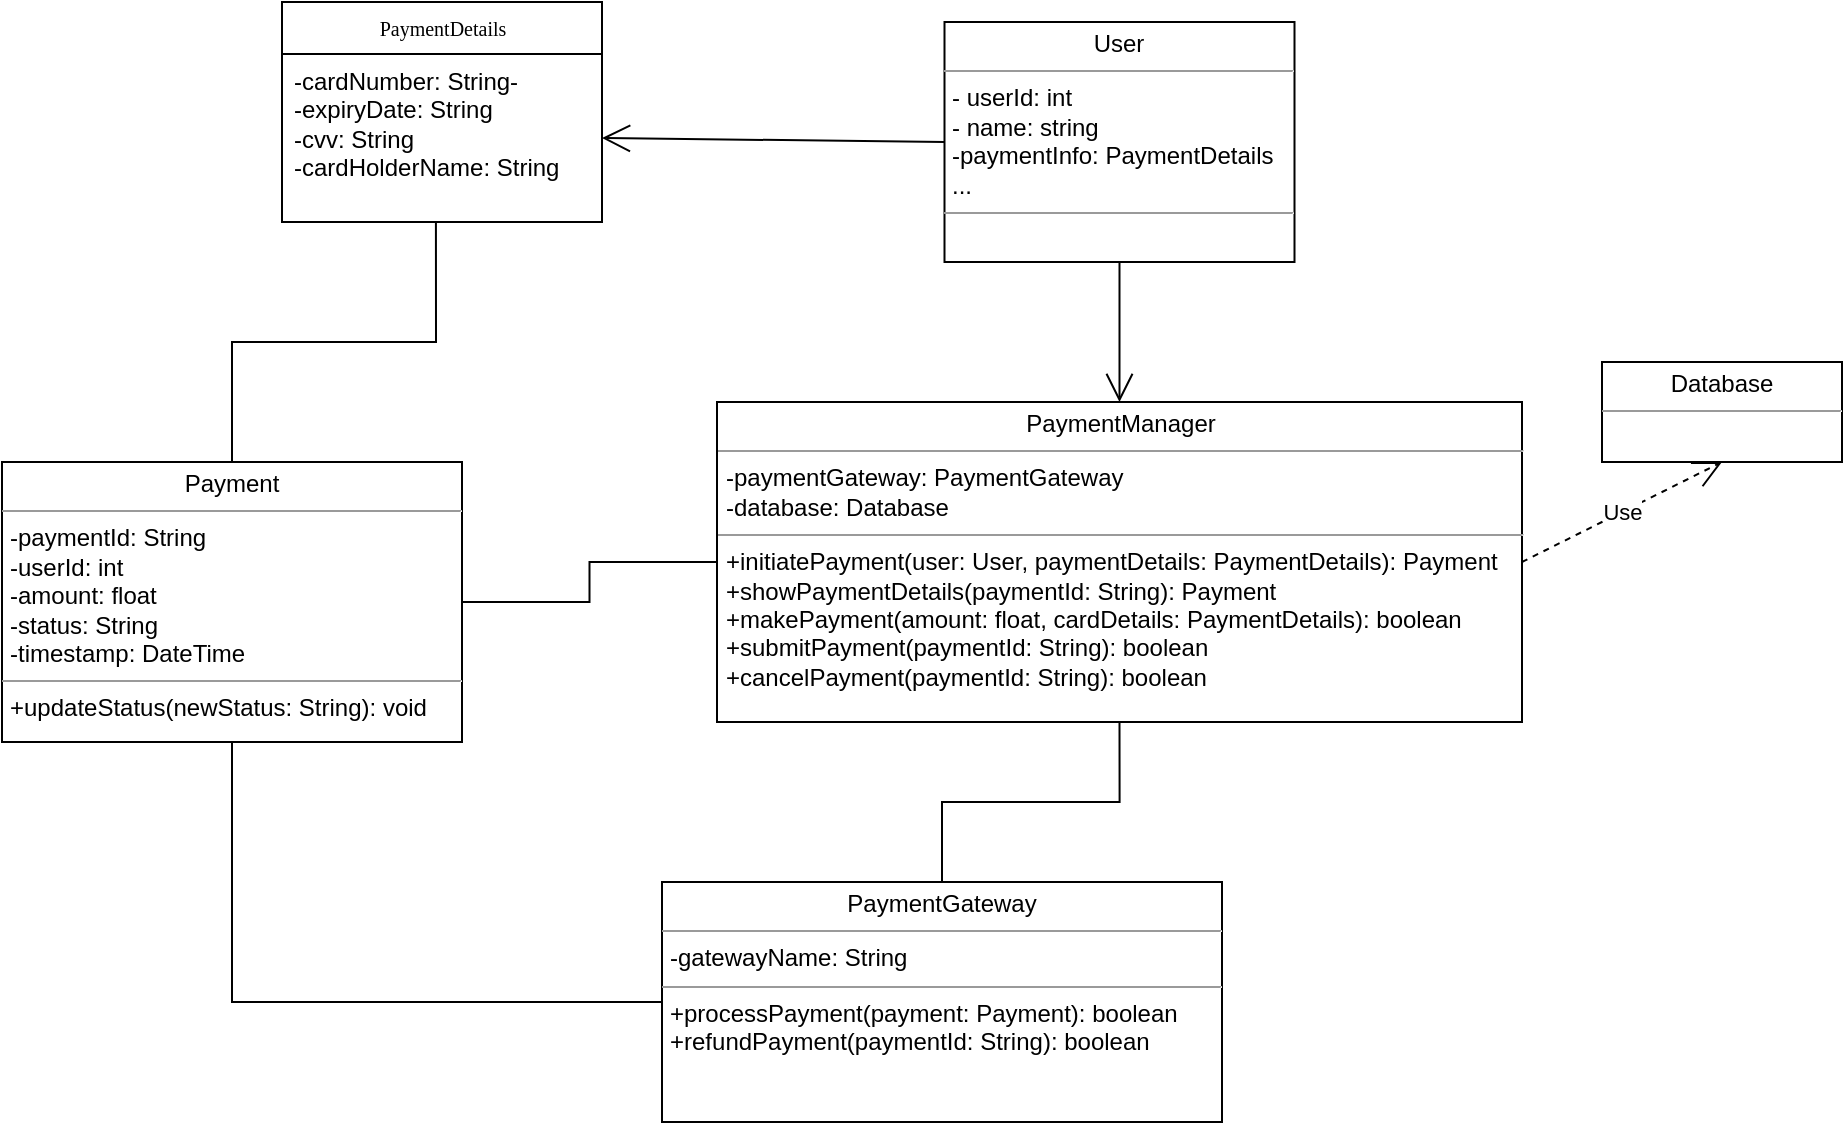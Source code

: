 <mxfile version="26.3.0">
  <diagram name="Page-1" id="d8hwIvSwrcw1uanDnyRD">
    <mxGraphModel dx="1722" dy="1539" grid="1" gridSize="10" guides="1" tooltips="1" connect="1" arrows="1" fold="1" page="1" pageScale="1" pageWidth="850" pageHeight="1100" math="0" shadow="0">
      <root>
        <mxCell id="0" />
        <mxCell id="1" parent="0" />
        <mxCell id="ImZnsDybVI9Jib_6W4aD-1" value="&lt;div&gt;&lt;span data-end=&quot;1931&quot; data-start=&quot;1910&quot;&gt;PaymentDetails&lt;/span&gt;&lt;/div&gt;" style="swimlane;html=1;fontStyle=0;childLayout=stackLayout;horizontal=1;startSize=26;fillColor=none;horizontalStack=0;resizeParent=1;resizeLast=0;collapsible=1;marginBottom=0;swimlaneFillColor=#ffffff;rounded=0;shadow=0;comic=0;labelBackgroundColor=none;strokeWidth=1;fontFamily=Verdana;fontSize=10;align=center;" vertex="1" parent="1">
          <mxGeometry x="20" y="-70" width="160" height="110" as="geometry" />
        </mxCell>
        <mxCell id="ImZnsDybVI9Jib_6W4aD-2" value="-cardNumber: String&lt;span style=&quot;background-color: transparent; color: light-dark(rgb(0, 0, 0), rgb(255, 255, 255));&quot;&gt;-&lt;br&gt;&lt;/span&gt;&lt;div&gt;&lt;span style=&quot;background-color: transparent; color: light-dark(rgb(0, 0, 0), rgb(255, 255, 255));&quot;&gt;-&lt;/span&gt;&lt;span style=&quot;background-color: transparent; color: light-dark(rgb(0, 0, 0), rgb(255, 255, 255));&quot;&gt;expiryDate: String&lt;/span&gt;&lt;/div&gt;&lt;div&gt;&lt;span style=&quot;background-color: transparent; color: light-dark(rgb(0, 0, 0), rgb(255, 255, 255));&quot;&gt;-&lt;/span&gt;&lt;span style=&quot;background-color: transparent; color: light-dark(rgb(0, 0, 0), rgb(255, 255, 255));&quot;&gt;cvv: String&lt;/span&gt;&lt;/div&gt;&lt;div&gt;&lt;span style=&quot;background-color: transparent; color: light-dark(rgb(0, 0, 0), rgb(255, 255, 255));&quot;&gt;-&lt;/span&gt;&lt;span style=&quot;background-color: transparent; color: light-dark(rgb(0, 0, 0), rgb(255, 255, 255));&quot;&gt;cardHolderName: String&lt;/span&gt;&lt;/div&gt;" style="text;html=1;strokeColor=none;fillColor=none;align=left;verticalAlign=top;spacingLeft=4;spacingRight=4;whiteSpace=wrap;overflow=hidden;rotatable=0;points=[[0,0.5],[1,0.5]];portConstraint=eastwest;" vertex="1" parent="ImZnsDybVI9Jib_6W4aD-1">
          <mxGeometry y="26" width="160" height="84" as="geometry" />
        </mxCell>
        <mxCell id="ImZnsDybVI9Jib_6W4aD-4" value="&lt;p style=&quot;margin:0px;margin-top:4px;text-align:center;&quot;&gt;User&lt;/p&gt;&lt;hr size=&quot;1&quot;&gt;&lt;p style=&quot;margin:0px;margin-left:4px;&quot;&gt;- userId: int&amp;nbsp;&lt;/p&gt;&lt;p style=&quot;margin:0px;margin-left:4px;&quot;&gt;- name: string&lt;/p&gt;&lt;p style=&quot;margin:0px;margin-left:4px;&quot;&gt;-paymentInfo: PaymentDetails&lt;/p&gt;&lt;p style=&quot;margin:0px;margin-left:4px;&quot;&gt;...&lt;/p&gt;&lt;hr size=&quot;1&quot;&gt;&lt;p style=&quot;margin:0px;margin-left:4px;&quot;&gt;&lt;br&gt;&lt;/p&gt;" style="verticalAlign=top;align=left;overflow=fill;fontSize=12;fontFamily=Helvetica;html=1;rounded=0;shadow=0;comic=0;labelBackgroundColor=none;strokeWidth=1" vertex="1" parent="1">
          <mxGeometry x="351.25" y="-60" width="175" height="120" as="geometry" />
        </mxCell>
        <mxCell id="ImZnsDybVI9Jib_6W4aD-5" value="&lt;p style=&quot;margin:0px;margin-top:4px;text-align:center;&quot;&gt;&lt;span data-end=&quot;766&quot; data-start=&quot;745&quot;&gt;PaymentManager&lt;/span&gt;&lt;/p&gt;&lt;hr size=&quot;1&quot;&gt;&lt;p style=&quot;margin:0px;margin-left:4px;&quot;&gt;-&lt;span style=&quot;background-color: transparent; color: light-dark(rgb(0, 0, 0), rgb(255, 255, 255));&quot;&gt;paymentGateway: PaymentGateway&lt;/span&gt;&lt;/p&gt;&lt;p style=&quot;margin:0px;margin-left:4px;&quot;&gt;&lt;span style=&quot;background-color: transparent; color: light-dark(rgb(0, 0, 0), rgb(255, 255, 255));&quot;&gt;-database: Database&lt;/span&gt;&lt;/p&gt;&lt;hr size=&quot;1&quot;&gt;&lt;p style=&quot;margin:0px;margin-left:4px;&quot;&gt;+initiatePayment(user: User, paymentDetails: PaymentDetails): Payment&lt;/p&gt;&lt;p style=&quot;margin:0px;margin-left:4px;&quot;&gt;+showPaymentDetails(paymentId: String): Payment&lt;/p&gt;&lt;p style=&quot;margin:0px;margin-left:4px;&quot;&gt;+&lt;span style=&quot;color: light-dark(rgb(0, 0, 0), rgb(255, 255, 255)); background-color: transparent;&quot;&gt;makePayment(amount: float, cardDetails: PaymentDetails): boolean&lt;/span&gt;&lt;/p&gt;&lt;p style=&quot;margin:0px;margin-left:4px;&quot;&gt;+submitPayment(paymentId: String): boolean&lt;/p&gt;&lt;p style=&quot;margin:0px;margin-left:4px;&quot;&gt;+cancelPayment(paymentId: String): boolean&lt;/p&gt;" style="verticalAlign=top;align=left;overflow=fill;fontSize=12;fontFamily=Helvetica;html=1;rounded=0;shadow=0;comic=0;labelBackgroundColor=none;strokeWidth=1" vertex="1" parent="1">
          <mxGeometry x="237.5" y="130" width="402.5" height="160" as="geometry" />
        </mxCell>
        <mxCell id="ImZnsDybVI9Jib_6W4aD-9" value="&lt;p style=&quot;margin:0px;margin-top:4px;text-align:center;&quot;&gt;Database&lt;/p&gt;&lt;hr size=&quot;1&quot;&gt;&lt;p style=&quot;margin:0px;margin-left:4px;&quot;&gt;&lt;br&gt;&lt;/p&gt;" style="verticalAlign=top;align=left;overflow=fill;fontSize=12;fontFamily=Helvetica;html=1;rounded=0;shadow=0;comic=0;labelBackgroundColor=none;strokeWidth=1" vertex="1" parent="1">
          <mxGeometry x="680" y="110" width="120" height="50" as="geometry" />
        </mxCell>
        <mxCell id="ImZnsDybVI9Jib_6W4aD-12" value="&lt;p style=&quot;margin:0px;margin-top:4px;text-align:center;&quot;&gt;PaymentGateway&lt;/p&gt;&lt;hr size=&quot;1&quot;&gt;&lt;p style=&quot;margin:0px;margin-left:4px;&quot;&gt;-gatewayName: String&lt;/p&gt;&lt;hr size=&quot;1&quot;&gt;&lt;p style=&quot;margin:0px;margin-left:4px;&quot;&gt;+processPayment(payment: Payment): boolean&lt;/p&gt;&lt;p style=&quot;margin:0px;margin-left:4px;&quot;&gt;&lt;span style=&quot;background-color: transparent; color: light-dark(rgb(0, 0, 0), rgb(255, 255, 255));&quot;&gt;+&lt;/span&gt;&lt;span style=&quot;background-color: transparent; color: light-dark(rgb(0, 0, 0), rgb(255, 255, 255));&quot;&gt;refundPayment(paymentId: String): boolean&lt;/span&gt;&lt;/p&gt;" style="verticalAlign=top;align=left;overflow=fill;fontSize=12;fontFamily=Helvetica;html=1;rounded=0;shadow=0;comic=0;labelBackgroundColor=none;strokeWidth=1" vertex="1" parent="1">
          <mxGeometry x="210" y="370" width="280" height="120" as="geometry" />
        </mxCell>
        <mxCell id="ImZnsDybVI9Jib_6W4aD-13" value="&lt;p style=&quot;margin:0px;margin-top:4px;text-align:center;&quot;&gt;&lt;span data-end=&quot;1643&quot; data-start=&quot;1629&quot;&gt;Payment&lt;/span&gt;&lt;/p&gt;&lt;hr size=&quot;1&quot;&gt;&lt;p style=&quot;margin:0px;margin-left:4px;&quot;&gt;-paymentId: String&lt;/p&gt;&lt;p style=&quot;margin:0px;margin-left:4px;&quot;&gt;-userId: int&lt;/p&gt;&lt;p style=&quot;margin:0px;margin-left:4px;&quot;&gt;-amount: float&lt;/p&gt;&lt;p style=&quot;margin:0px;margin-left:4px;&quot;&gt;-status: String&lt;/p&gt;&lt;p style=&quot;margin:0px;margin-left:4px;&quot;&gt;-timestamp: DateTime&lt;/p&gt;&lt;hr size=&quot;1&quot;&gt;&lt;p style=&quot;margin:0px;margin-left:4px;&quot;&gt;+updateStatus(newStatus: String): void&lt;/p&gt;" style="verticalAlign=top;align=left;overflow=fill;fontSize=12;fontFamily=Helvetica;html=1;rounded=0;shadow=0;comic=0;labelBackgroundColor=none;strokeWidth=1" vertex="1" parent="1">
          <mxGeometry x="-120" y="160" width="230" height="140" as="geometry" />
        </mxCell>
        <mxCell id="ImZnsDybVI9Jib_6W4aD-15" value="" style="endArrow=open;endFill=1;endSize=12;html=1;rounded=0;entryX=1;entryY=0.5;entryDx=0;entryDy=0;exitX=0;exitY=0.5;exitDx=0;exitDy=0;" edge="1" parent="1" source="ImZnsDybVI9Jib_6W4aD-4" target="ImZnsDybVI9Jib_6W4aD-2">
          <mxGeometry width="160" relative="1" as="geometry">
            <mxPoint x="350" y="-30" as="sourcePoint" />
            <mxPoint x="510" y="-30" as="targetPoint" />
          </mxGeometry>
        </mxCell>
        <mxCell id="ImZnsDybVI9Jib_6W4aD-19" value="" style="endArrow=open;endFill=1;endSize=12;html=1;rounded=0;exitX=0.5;exitY=1;exitDx=0;exitDy=0;entryX=0.5;entryY=0;entryDx=0;entryDy=0;" edge="1" parent="1" source="ImZnsDybVI9Jib_6W4aD-4" target="ImZnsDybVI9Jib_6W4aD-5">
          <mxGeometry width="160" relative="1" as="geometry">
            <mxPoint x="350" y="110" as="sourcePoint" />
            <mxPoint x="475" y="260" as="targetPoint" />
          </mxGeometry>
        </mxCell>
        <mxCell id="ImZnsDybVI9Jib_6W4aD-20" value="" style="endArrow=none;html=1;edgeStyle=orthogonalEdgeStyle;rounded=0;entryX=0.5;entryY=1;entryDx=0;entryDy=0;exitX=0.5;exitY=0;exitDx=0;exitDy=0;" edge="1" parent="1" source="ImZnsDybVI9Jib_6W4aD-12" target="ImZnsDybVI9Jib_6W4aD-5">
          <mxGeometry relative="1" as="geometry">
            <mxPoint x="378" y="360" as="sourcePoint" />
            <mxPoint x="510" y="410" as="targetPoint" />
            <Array as="points" />
          </mxGeometry>
        </mxCell>
        <mxCell id="ImZnsDybVI9Jib_6W4aD-24" value="Use" style="endArrow=open;endSize=12;dashed=1;html=1;rounded=0;entryX=0.5;entryY=1;entryDx=0;entryDy=0;exitX=1;exitY=0.5;exitDx=0;exitDy=0;" edge="1" parent="1" source="ImZnsDybVI9Jib_6W4aD-5" target="ImZnsDybVI9Jib_6W4aD-9">
          <mxGeometry width="160" relative="1" as="geometry">
            <mxPoint x="350" y="410" as="sourcePoint" />
            <mxPoint x="510" y="410" as="targetPoint" />
          </mxGeometry>
        </mxCell>
        <mxCell id="ImZnsDybVI9Jib_6W4aD-65" value="" style="endArrow=none;html=1;edgeStyle=orthogonalEdgeStyle;rounded=0;exitX=0.5;exitY=0;exitDx=0;exitDy=0;entryX=0.481;entryY=1;entryDx=0;entryDy=0;entryPerimeter=0;" edge="1" parent="1" source="ImZnsDybVI9Jib_6W4aD-13" target="ImZnsDybVI9Jib_6W4aD-2">
          <mxGeometry relative="1" as="geometry">
            <mxPoint x="140" y="230" as="sourcePoint" />
            <mxPoint x="300" y="230" as="targetPoint" />
          </mxGeometry>
        </mxCell>
        <mxCell id="ImZnsDybVI9Jib_6W4aD-71" value="" style="endArrow=none;html=1;edgeStyle=orthogonalEdgeStyle;rounded=0;exitX=0.5;exitY=1;exitDx=0;exitDy=0;entryX=0;entryY=0.5;entryDx=0;entryDy=0;" edge="1" parent="1" source="ImZnsDybVI9Jib_6W4aD-13" target="ImZnsDybVI9Jib_6W4aD-12">
          <mxGeometry relative="1" as="geometry">
            <mxPoint x="230" y="490" as="sourcePoint" />
            <mxPoint x="390" y="490" as="targetPoint" />
          </mxGeometry>
        </mxCell>
        <mxCell id="ImZnsDybVI9Jib_6W4aD-74" value="" style="endArrow=none;html=1;edgeStyle=orthogonalEdgeStyle;rounded=0;exitX=1;exitY=0.5;exitDx=0;exitDy=0;entryX=0;entryY=0.5;entryDx=0;entryDy=0;" edge="1" parent="1" source="ImZnsDybVI9Jib_6W4aD-13" target="ImZnsDybVI9Jib_6W4aD-5">
          <mxGeometry relative="1" as="geometry">
            <mxPoint x="230" y="190" as="sourcePoint" />
            <mxPoint x="390" y="190" as="targetPoint" />
          </mxGeometry>
        </mxCell>
      </root>
    </mxGraphModel>
  </diagram>
</mxfile>
